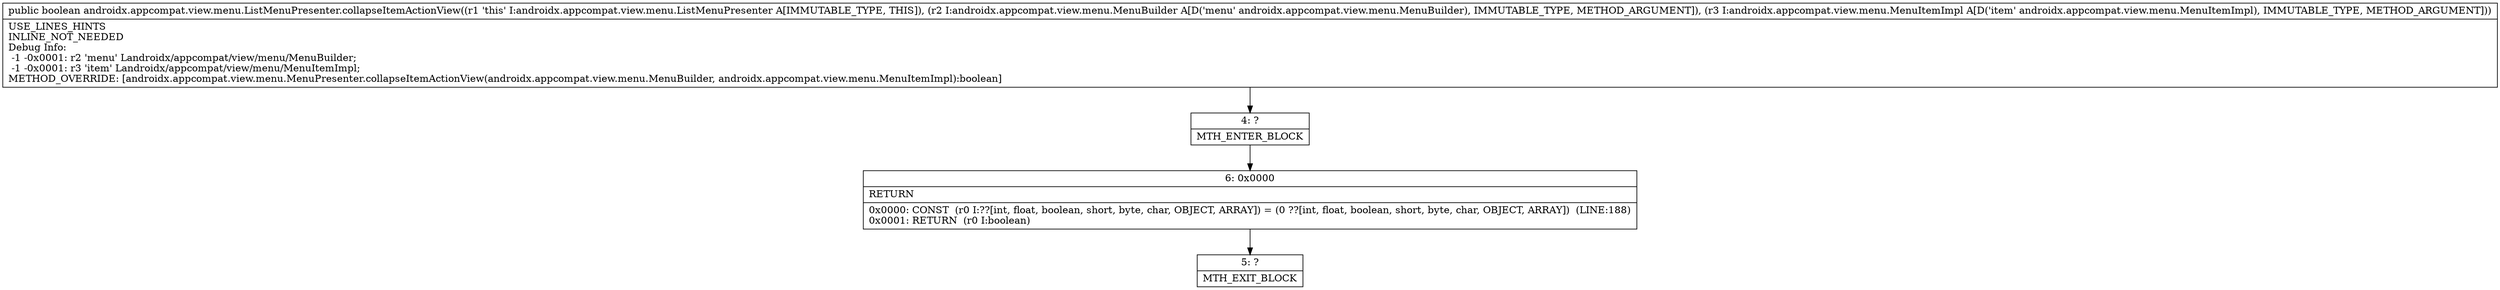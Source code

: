 digraph "CFG forandroidx.appcompat.view.menu.ListMenuPresenter.collapseItemActionView(Landroidx\/appcompat\/view\/menu\/MenuBuilder;Landroidx\/appcompat\/view\/menu\/MenuItemImpl;)Z" {
Node_4 [shape=record,label="{4\:\ ?|MTH_ENTER_BLOCK\l}"];
Node_6 [shape=record,label="{6\:\ 0x0000|RETURN\l|0x0000: CONST  (r0 I:??[int, float, boolean, short, byte, char, OBJECT, ARRAY]) = (0 ??[int, float, boolean, short, byte, char, OBJECT, ARRAY])  (LINE:188)\l0x0001: RETURN  (r0 I:boolean) \l}"];
Node_5 [shape=record,label="{5\:\ ?|MTH_EXIT_BLOCK\l}"];
MethodNode[shape=record,label="{public boolean androidx.appcompat.view.menu.ListMenuPresenter.collapseItemActionView((r1 'this' I:androidx.appcompat.view.menu.ListMenuPresenter A[IMMUTABLE_TYPE, THIS]), (r2 I:androidx.appcompat.view.menu.MenuBuilder A[D('menu' androidx.appcompat.view.menu.MenuBuilder), IMMUTABLE_TYPE, METHOD_ARGUMENT]), (r3 I:androidx.appcompat.view.menu.MenuItemImpl A[D('item' androidx.appcompat.view.menu.MenuItemImpl), IMMUTABLE_TYPE, METHOD_ARGUMENT]))  | USE_LINES_HINTS\lINLINE_NOT_NEEDED\lDebug Info:\l  \-1 \-0x0001: r2 'menu' Landroidx\/appcompat\/view\/menu\/MenuBuilder;\l  \-1 \-0x0001: r3 'item' Landroidx\/appcompat\/view\/menu\/MenuItemImpl;\lMETHOD_OVERRIDE: [androidx.appcompat.view.menu.MenuPresenter.collapseItemActionView(androidx.appcompat.view.menu.MenuBuilder, androidx.appcompat.view.menu.MenuItemImpl):boolean]\l}"];
MethodNode -> Node_4;Node_4 -> Node_6;
Node_6 -> Node_5;
}

